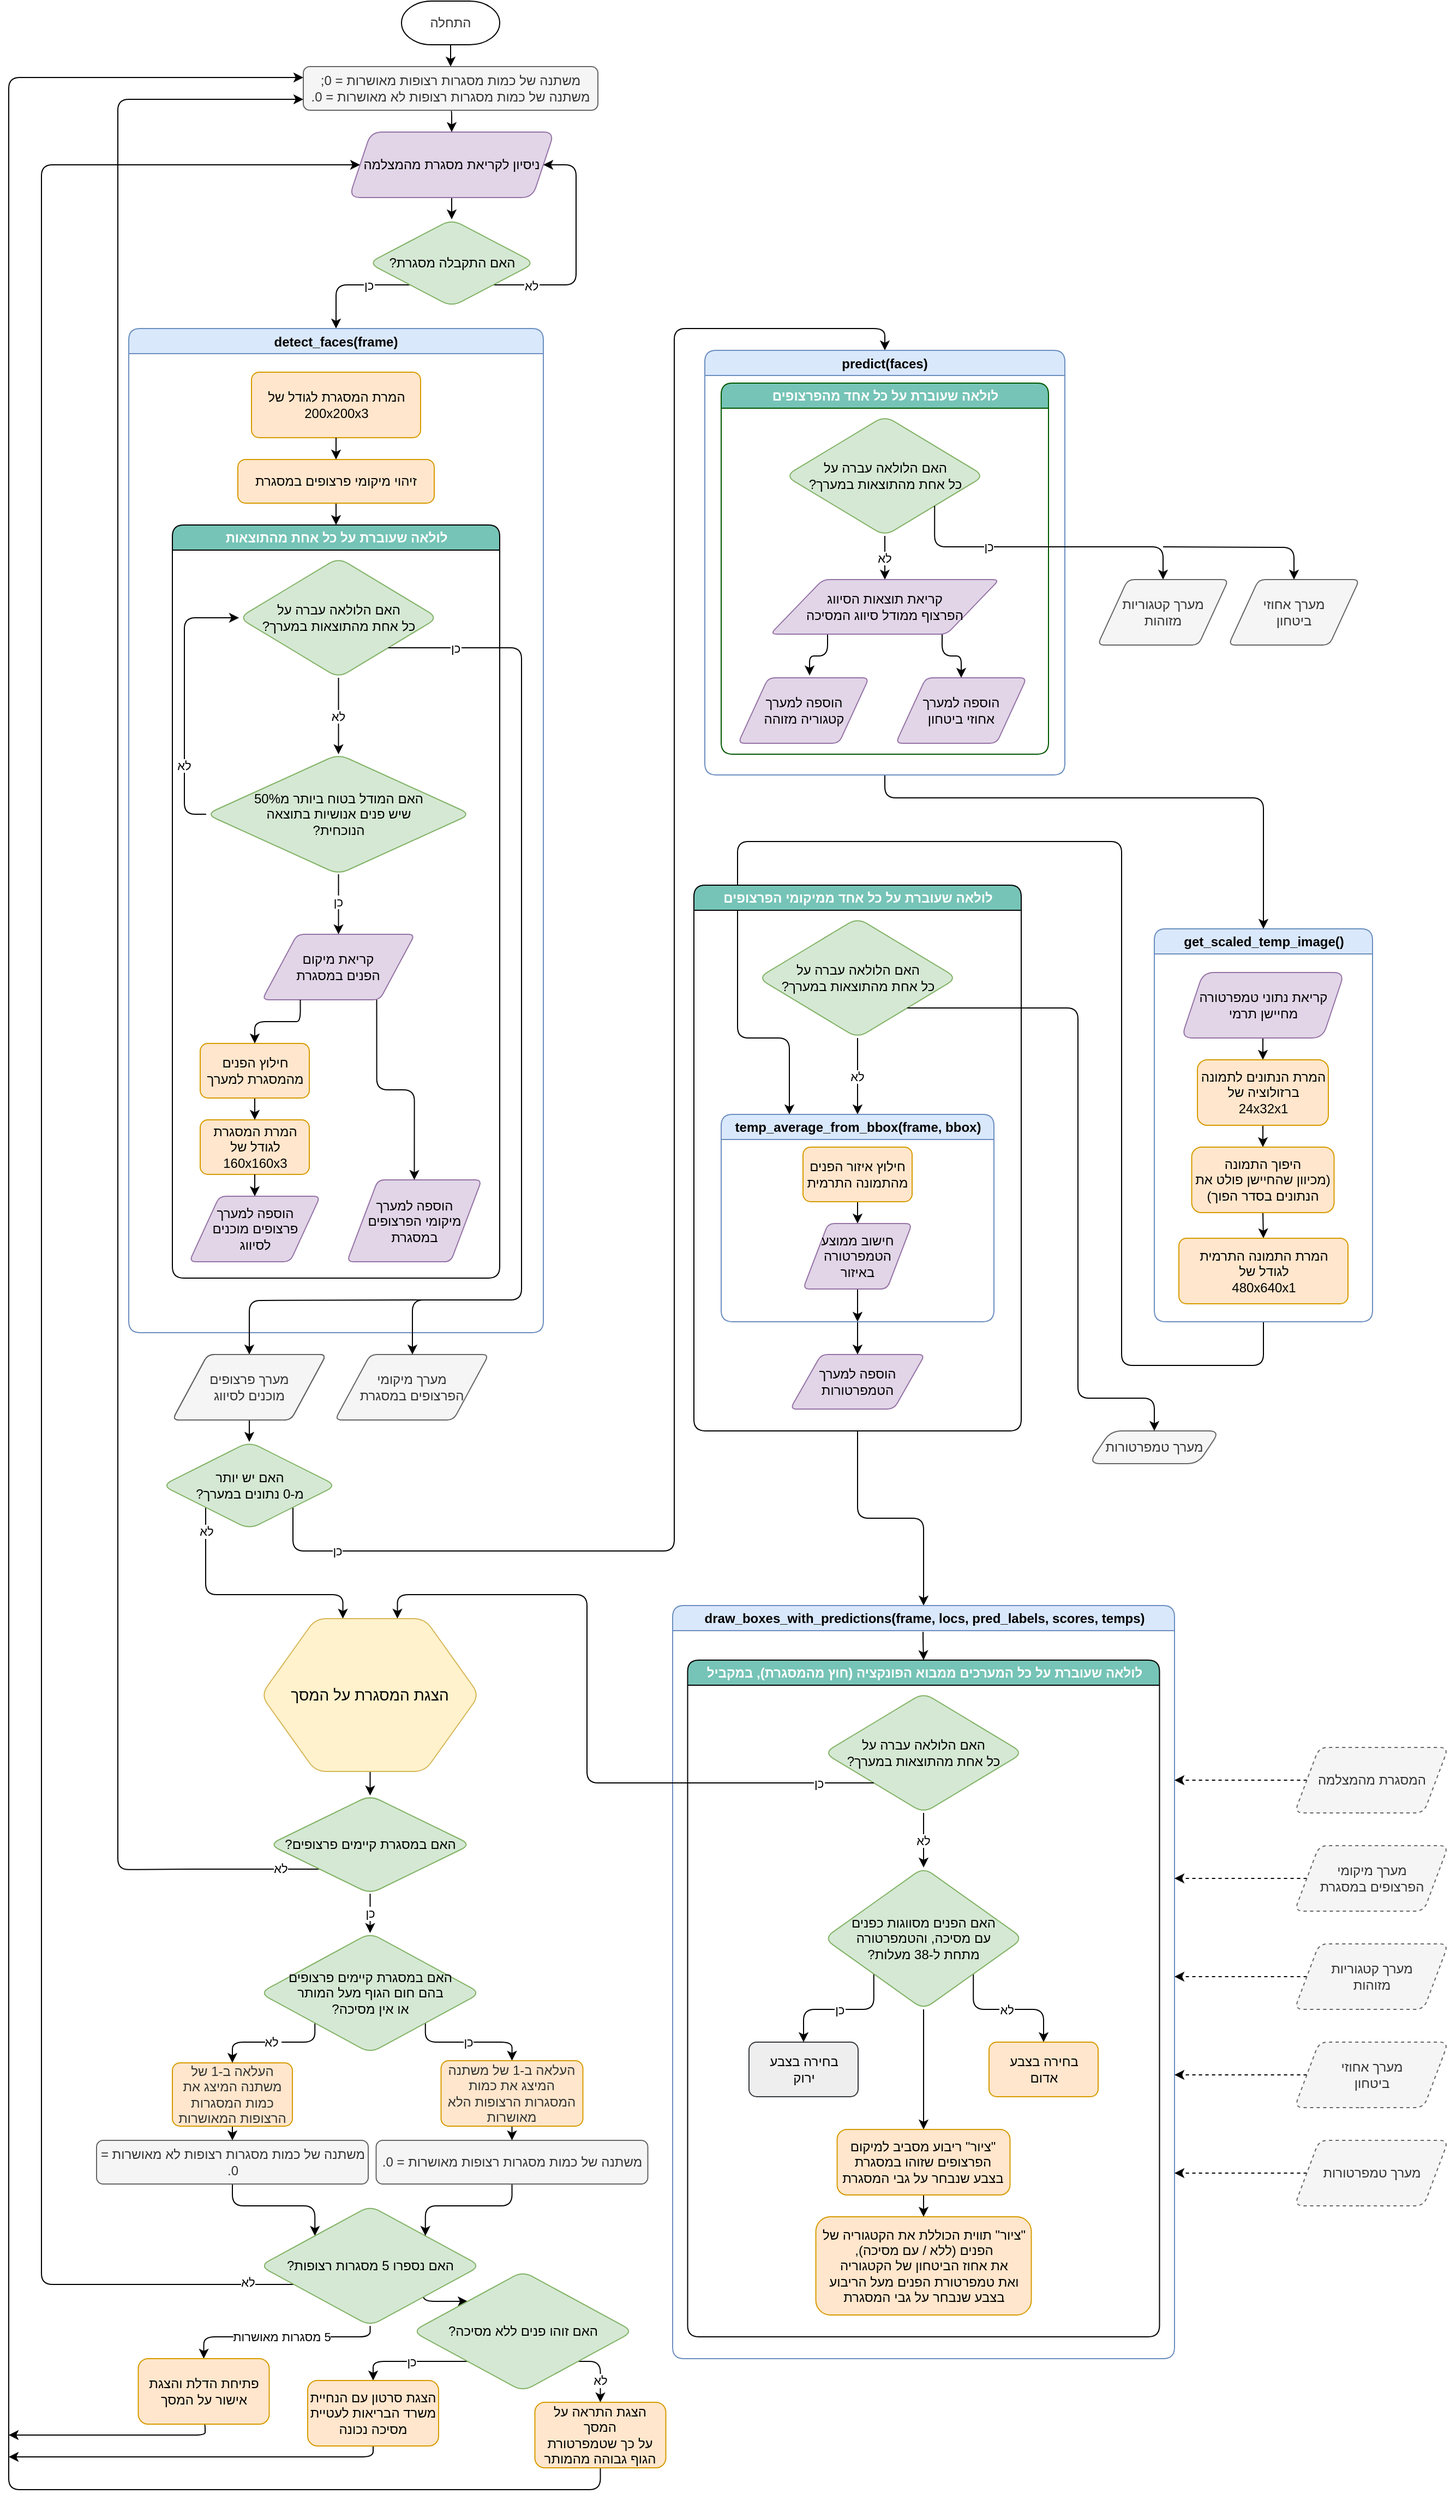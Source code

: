 <mxfile version="14.6.10" type="github">
  <diagram id="n-eHk8eXgxV1rp7qz2Ko" name="Page-1">
    <mxGraphModel dx="2370" dy="1153" grid="1" gridSize="10" guides="1" tooltips="1" connect="1" arrows="1" fold="1" page="1" pageScale="1" pageWidth="827" pageHeight="1169" math="0" shadow="0">
      <root>
        <mxCell id="0" />
        <mxCell id="1" parent="0" />
        <mxCell id="w878aR4_vY9HhiLX4Rp0-4" style="edgeStyle=orthogonalEdgeStyle;orthogonalLoop=1;jettySize=auto;html=1;entryX=0.5;entryY=0;entryDx=0;entryDy=0;exitX=0.5;exitY=1;exitDx=0;exitDy=0;exitPerimeter=0;" parent="1" source="w878aR4_vY9HhiLX4Rp0-28" target="w878aR4_vY9HhiLX4Rp0-10" edge="1">
          <mxGeometry relative="1" as="geometry">
            <mxPoint x="660" y="90" as="sourcePoint" />
          </mxGeometry>
        </mxCell>
        <mxCell id="w878aR4_vY9HhiLX4Rp0-7" style="edgeStyle=orthogonalEdgeStyle;orthogonalLoop=1;jettySize=auto;html=1;exitX=0.5;exitY=1;exitDx=0;exitDy=0;entryX=0.5;entryY=0;entryDx=0;entryDy=0;" parent="1" source="w878aR4_vY9HhiLX4Rp0-3" target="w878aR4_vY9HhiLX4Rp0-6" edge="1">
          <mxGeometry relative="1" as="geometry" />
        </mxCell>
        <mxCell id="w878aR4_vY9HhiLX4Rp0-3" value="ניסיון לקריאת מסגרת מהמצלמה" style="shape=parallelogram;perimeter=parallelogramPerimeter;whiteSpace=wrap;html=1;fixedSize=1;fillColor=#e1d5e7;strokeColor=#9673a6;rounded=1;" parent="1" vertex="1">
          <mxGeometry x="332" y="140" width="188" height="60" as="geometry" />
        </mxCell>
        <mxCell id="w878aR4_vY9HhiLX4Rp0-8" value="כן" style="edgeStyle=orthogonalEdgeStyle;orthogonalLoop=1;jettySize=auto;exitX=0;exitY=1;exitDx=0;exitDy=0;textDirection=rtl;labelBorderColor=none;entryX=0.5;entryY=0;entryDx=0;entryDy=0;" parent="1" source="w878aR4_vY9HhiLX4Rp0-6" target="w878aR4_vY9HhiLX4Rp0-23" edge="1">
          <mxGeometry x="-0.307" relative="1" as="geometry">
            <mxPoint x="300" y="340" as="targetPoint" />
            <Array as="points">
              <mxPoint x="320" y="280" />
            </Array>
            <mxPoint as="offset" />
          </mxGeometry>
        </mxCell>
        <mxCell id="w878aR4_vY9HhiLX4Rp0-19" style="edgeStyle=orthogonalEdgeStyle;orthogonalLoop=1;jettySize=auto;html=1;exitX=1;exitY=1;exitDx=0;exitDy=0;entryX=1;entryY=0.5;entryDx=0;entryDy=0;" parent="1" source="w878aR4_vY9HhiLX4Rp0-6" target="w878aR4_vY9HhiLX4Rp0-3" edge="1">
          <mxGeometry relative="1" as="geometry">
            <mxPoint x="600" y="260" as="targetPoint" />
            <Array as="points">
              <mxPoint x="540" y="280" />
              <mxPoint x="540" y="170" />
            </Array>
          </mxGeometry>
        </mxCell>
        <mxCell id="w878aR4_vY9HhiLX4Rp0-20" value="לא" style="edgeLabel;align=center;verticalAlign=middle;resizable=0;points=[];textDirection=rtl;spacing=8;labelBorderColor=none;spacingTop=8;spacingBottom=8;spacingRight=8;spacingLeft=8;labelBackgroundColor=#FFFFFF;rounded=1;" parent="w878aR4_vY9HhiLX4Rp0-19" vertex="1" connectable="0">
          <mxGeometry x="-0.322" y="-4" relative="1" as="geometry">
            <mxPoint x="-38" y="-4" as="offset" />
          </mxGeometry>
        </mxCell>
        <mxCell id="w878aR4_vY9HhiLX4Rp0-6" value="האם התקבלה מסגרת?" style="rhombus;whiteSpace=wrap;html=1;textDirection=rtl;rounded=1;fillColor=#d5e8d4;strokeColor=#82b366;" parent="1" vertex="1">
          <mxGeometry x="349.75" y="220" width="152.5" height="80" as="geometry" />
        </mxCell>
        <mxCell id="w878aR4_vY9HhiLX4Rp0-11" style="edgeStyle=orthogonalEdgeStyle;orthogonalLoop=1;jettySize=auto;html=1;exitX=0.5;exitY=1;exitDx=0;exitDy=0;entryX=0.5;entryY=0;entryDx=0;entryDy=0;" parent="1" source="w878aR4_vY9HhiLX4Rp0-10" target="w878aR4_vY9HhiLX4Rp0-3" edge="1">
          <mxGeometry relative="1" as="geometry" />
        </mxCell>
        <mxCell id="w878aR4_vY9HhiLX4Rp0-10" value="משתנה של כמות מסגרות רצופות מאושרות = 0;&lt;br&gt;משתנה של כמות מסגרות רצופות לא מאושרות = 0." style="whiteSpace=wrap;html=1;fillColor=#f5f5f5;strokeColor=#666666;fontColor=#333333;textDirection=rtl;rounded=1;" parent="1" vertex="1">
          <mxGeometry x="290" y="80" width="270" height="40" as="geometry" />
        </mxCell>
        <mxCell id="w878aR4_vY9HhiLX4Rp0-23" value="detect_faces(frame)" style="swimlane;labelBackgroundColor=none;html=0;rounded=1;fillColor=#dae8fc;strokeColor=#6c8ebf;" parent="1" vertex="1">
          <mxGeometry x="130" y="320" width="380" height="920" as="geometry">
            <mxRectangle x="230" y="360" width="150" height="23" as="alternateBounds" />
          </mxGeometry>
        </mxCell>
        <mxCell id="w878aR4_vY9HhiLX4Rp0-32" value="&lt;span&gt;המרת המסגרת לגודל של 200x200x3&lt;/span&gt;" style="whiteSpace=wrap;html=1;absoluteArcSize=1;arcSize=14;strokeWidth=1;labelBackgroundColor=none;fillColor=#ffe6cc;rounded=1;strokeColor=#d79b00;" parent="w878aR4_vY9HhiLX4Rp0-23" vertex="1">
          <mxGeometry x="112.5" y="40" width="155" height="60" as="geometry" />
        </mxCell>
        <mxCell id="w878aR4_vY9HhiLX4Rp0-92" style="edgeStyle=orthogonalEdgeStyle;orthogonalLoop=1;jettySize=auto;html=0;exitX=0.5;exitY=1;exitDx=0;exitDy=0;entryX=0.5;entryY=0;entryDx=0;entryDy=0;labelBackgroundColor=#ffffff;fontColor=#000000;" parent="w878aR4_vY9HhiLX4Rp0-23" source="w878aR4_vY9HhiLX4Rp0-36" target="w878aR4_vY9HhiLX4Rp0-65" edge="1">
          <mxGeometry relative="1" as="geometry" />
        </mxCell>
        <mxCell id="w878aR4_vY9HhiLX4Rp0-36" value="זיהוי מיקומי פרצופים במסגרת" style="whiteSpace=wrap;html=1;absoluteArcSize=1;arcSize=14;strokeWidth=1;labelBackgroundColor=none;fillColor=#ffe6cc;rounded=1;strokeColor=#d79b00;" parent="w878aR4_vY9HhiLX4Rp0-23" vertex="1">
          <mxGeometry x="100" y="120" width="180" height="40" as="geometry" />
        </mxCell>
        <mxCell id="w878aR4_vY9HhiLX4Rp0-65" value="לולאה שעוברת על כל אחת מהתוצאות" style="swimlane;labelBackgroundColor=none;strokeWidth=1;html=1;rounded=1;fillColor=#76C4B7;fontColor=#FFFFFF;" parent="w878aR4_vY9HhiLX4Rp0-23" vertex="1">
          <mxGeometry x="40" y="180" width="300" height="690" as="geometry" />
        </mxCell>
        <mxCell id="w878aR4_vY9HhiLX4Rp0-139" value="לא" style="edgeStyle=orthogonalEdgeStyle;orthogonalLoop=1;jettySize=auto;html=0;exitX=0;exitY=0.5;exitDx=0;exitDy=0;entryX=0;entryY=0.5;entryDx=0;entryDy=0;labelBackgroundColor=#ffffff;fontColor=#000000;" parent="w878aR4_vY9HhiLX4Rp0-65" source="w878aR4_vY9HhiLX4Rp0-41" target="w878aR4_vY9HhiLX4Rp0-67" edge="1">
          <mxGeometry x="-0.48" relative="1" as="geometry">
            <mxPoint as="offset" />
          </mxGeometry>
        </mxCell>
        <mxCell id="w878aR4_vY9HhiLX4Rp0-41" value="האם המודל בטוח ביותר מ50%&lt;br&gt;שיש פנים אנושיות בתוצאה&lt;br&gt;הנוכחית?" style="rhombus;whiteSpace=wrap;html=1;labelBackgroundColor=none;strokeWidth=1;textDirection=rtl;rounded=1;fillColor=#d5e8d4;strokeColor=#82b366;" parent="w878aR4_vY9HhiLX4Rp0-65" vertex="1">
          <mxGeometry x="31" y="210" width="242.5" height="110" as="geometry" />
        </mxCell>
        <mxCell id="w878aR4_vY9HhiLX4Rp0-49" value="קריאת מיקום&lt;br&gt;הפנים במסגרת" style="shape=parallelogram;html=1;strokeWidth=1;perimeter=parallelogramPerimeter;whiteSpace=wrap;arcSize=12;size=0.23;labelBackgroundColor=none;rounded=1;fillColor=#e1d5e7;strokeColor=#9673a6;" parent="w878aR4_vY9HhiLX4Rp0-65" vertex="1">
          <mxGeometry x="82.25" y="375" width="140" height="60" as="geometry" />
        </mxCell>
        <mxCell id="w878aR4_vY9HhiLX4Rp0-53" value="כן" style="edgeStyle=orthogonalEdgeStyle;orthogonalLoop=1;jettySize=auto;html=0;entryX=0.5;entryY=0;entryDx=0;entryDy=0;labelBackgroundColor=#ffffff;fontColor=#000000;textDirection=rtl;labelBorderColor=none;spacing=8;spacingTop=8;spacingBottom=8;spacingLeft=8;spacingRight=8;exitX=0.5;exitY=1;exitDx=0;exitDy=0;" parent="w878aR4_vY9HhiLX4Rp0-65" source="w878aR4_vY9HhiLX4Rp0-41" target="w878aR4_vY9HhiLX4Rp0-49" edge="1">
          <mxGeometry x="-0.091" relative="1" as="geometry">
            <mxPoint x="145.5" y="320" as="sourcePoint" />
            <Array as="points" />
            <mxPoint as="offset" />
          </mxGeometry>
        </mxCell>
        <mxCell id="w878aR4_vY9HhiLX4Rp0-57" value="המרת המסגרת לגודל של 160x160x3&lt;div style=&quot;direction: rtl&quot;&gt;&lt;/div&gt;" style="whiteSpace=wrap;html=1;absoluteArcSize=1;arcSize=14;strokeWidth=1;labelBackgroundColor=none;spacing=2;rounded=1;fillColor=#ffe6cc;strokeColor=#d79b00;" parent="w878aR4_vY9HhiLX4Rp0-65" vertex="1">
          <mxGeometry x="25.5" y="545" width="100" height="50" as="geometry" />
        </mxCell>
        <mxCell id="w878aR4_vY9HhiLX4Rp0-60" style="edgeStyle=orthogonalEdgeStyle;orthogonalLoop=1;jettySize=auto;html=0;exitX=0.5;exitY=1;exitDx=0;exitDy=0;entryX=0.5;entryY=0;entryDx=0;entryDy=0;labelBackgroundColor=#ffffff;fontColor=#000000;" parent="w878aR4_vY9HhiLX4Rp0-65" source="w878aR4_vY9HhiLX4Rp0-58" target="w878aR4_vY9HhiLX4Rp0-57" edge="1">
          <mxGeometry relative="1" as="geometry" />
        </mxCell>
        <mxCell id="w878aR4_vY9HhiLX4Rp0-58" value="חילוץ הפנים מהמסגרת למערך&lt;div style=&quot;direction: rtl&quot;&gt;&lt;/div&gt;" style="whiteSpace=wrap;html=1;absoluteArcSize=1;arcSize=14;strokeWidth=1;labelBackgroundColor=none;spacing=2;rounded=1;fillColor=#ffe6cc;strokeColor=#d79b00;" parent="w878aR4_vY9HhiLX4Rp0-65" vertex="1">
          <mxGeometry x="25.5" y="475" width="100" height="50" as="geometry" />
        </mxCell>
        <mxCell id="w878aR4_vY9HhiLX4Rp0-59" style="edgeStyle=orthogonalEdgeStyle;orthogonalLoop=1;jettySize=auto;html=0;exitX=0.25;exitY=1;exitDx=0;exitDy=0;entryX=0.5;entryY=0;entryDx=0;entryDy=0;labelBackgroundColor=#ffffff;fontColor=#000000;" parent="w878aR4_vY9HhiLX4Rp0-65" source="w878aR4_vY9HhiLX4Rp0-49" target="w878aR4_vY9HhiLX4Rp0-58" edge="1">
          <mxGeometry relative="1" as="geometry">
            <Array as="points">
              <mxPoint x="110.5" y="455" />
              <mxPoint x="65.5" y="455" />
            </Array>
          </mxGeometry>
        </mxCell>
        <mxCell id="w878aR4_vY9HhiLX4Rp0-61" value="הוספה למערך&lt;br&gt;מיקומי הפרצופים&lt;br&gt;במסגרת" style="shape=parallelogram;html=1;strokeWidth=1;perimeter=parallelogramPerimeter;whiteSpace=wrap;arcSize=12;size=0.23;labelBackgroundColor=none;rounded=1;fillColor=#e1d5e7;strokeColor=#9673a6;" parent="w878aR4_vY9HhiLX4Rp0-65" vertex="1">
          <mxGeometry x="160" y="600" width="123.5" height="75" as="geometry" />
        </mxCell>
        <mxCell id="w878aR4_vY9HhiLX4Rp0-62" value="הוספה למערך&lt;br&gt;פרצופים מוכנים&lt;br&gt;לסיווג" style="shape=parallelogram;html=1;strokeWidth=1;perimeter=parallelogramPerimeter;whiteSpace=wrap;arcSize=12;size=0.23;labelBackgroundColor=none;rounded=1;fillColor=#e1d5e7;strokeColor=#9673a6;" parent="w878aR4_vY9HhiLX4Rp0-65" vertex="1">
          <mxGeometry x="15.5" y="615" width="120" height="60" as="geometry" />
        </mxCell>
        <mxCell id="w878aR4_vY9HhiLX4Rp0-64" style="edgeStyle=orthogonalEdgeStyle;orthogonalLoop=1;jettySize=auto;html=0;exitX=0.5;exitY=1;exitDx=0;exitDy=0;entryX=0.5;entryY=0;entryDx=0;entryDy=0;labelBackgroundColor=#ffffff;fontColor=#000000;" parent="w878aR4_vY9HhiLX4Rp0-65" source="w878aR4_vY9HhiLX4Rp0-57" target="w878aR4_vY9HhiLX4Rp0-62" edge="1">
          <mxGeometry relative="1" as="geometry" />
        </mxCell>
        <mxCell id="w878aR4_vY9HhiLX4Rp0-63" style="edgeStyle=orthogonalEdgeStyle;orthogonalLoop=1;jettySize=auto;html=0;exitX=0.75;exitY=1;exitDx=0;exitDy=0;labelBackgroundColor=#ffffff;fontColor=#000000;entryX=0.5;entryY=0;entryDx=0;entryDy=0;" parent="w878aR4_vY9HhiLX4Rp0-65" source="w878aR4_vY9HhiLX4Rp0-49" target="w878aR4_vY9HhiLX4Rp0-61" edge="1">
          <mxGeometry relative="1" as="geometry">
            <mxPoint x="221" y="615" as="targetPoint" />
          </mxGeometry>
        </mxCell>
        <mxCell id="w878aR4_vY9HhiLX4Rp0-68" value="לא" style="edgeStyle=orthogonalEdgeStyle;orthogonalLoop=1;jettySize=auto;html=0;exitX=0.5;exitY=1;exitDx=0;exitDy=0;entryX=0.5;entryY=0;entryDx=0;entryDy=0;labelBackgroundColor=#ffffff;fontColor=#000000;labelBorderColor=none;" parent="w878aR4_vY9HhiLX4Rp0-65" source="w878aR4_vY9HhiLX4Rp0-67" target="w878aR4_vY9HhiLX4Rp0-41" edge="1">
          <mxGeometry relative="1" as="geometry" />
        </mxCell>
        <mxCell id="w878aR4_vY9HhiLX4Rp0-67" value="האם הלולאה עברה על&lt;br&gt;כל אחת מהתוצאות במערך?" style="rhombus;whiteSpace=wrap;html=1;labelBackgroundColor=none;strokeWidth=1;textDirection=rtl;rounded=1;fillColor=#d5e8d4;strokeColor=#82b366;" parent="w878aR4_vY9HhiLX4Rp0-65" vertex="1">
          <mxGeometry x="61" y="30" width="182.5" height="110" as="geometry" />
        </mxCell>
        <mxCell id="w878aR4_vY9HhiLX4Rp0-72" value="מערך מיקומי&lt;br&gt;הפרצופים במסגרת" style="shape=parallelogram;html=1;strokeWidth=1;perimeter=parallelogramPerimeter;whiteSpace=wrap;arcSize=12;size=0.23;labelBackgroundColor=none;rounded=1;fillColor=#f5f5f5;strokeColor=#666666;fontColor=#333333;" parent="w878aR4_vY9HhiLX4Rp0-23" vertex="1">
          <mxGeometry x="189" y="940" width="141" height="60" as="geometry" />
        </mxCell>
        <mxCell id="w878aR4_vY9HhiLX4Rp0-70" value="כן" style="edgeStyle=orthogonalEdgeStyle;orthogonalLoop=1;jettySize=auto;html=0;exitX=1;exitY=1;exitDx=0;exitDy=0;labelBackgroundColor=#ffffff;fontColor=#000000;entryX=0.5;entryY=0;entryDx=0;entryDy=0;" parent="w878aR4_vY9HhiLX4Rp0-23" source="w878aR4_vY9HhiLX4Rp0-67" target="w878aR4_vY9HhiLX4Rp0-72" edge="1">
          <mxGeometry x="-0.857" relative="1" as="geometry">
            <mxPoint x="190" y="920" as="targetPoint" />
            <Array as="points">
              <mxPoint x="360" y="293" />
              <mxPoint x="360" y="890" />
              <mxPoint x="260" y="890" />
              <mxPoint x="260" y="940" />
            </Array>
            <mxPoint as="offset" />
          </mxGeometry>
        </mxCell>
        <mxCell id="w878aR4_vY9HhiLX4Rp0-73" value="" style="endArrow=classic;html=1;edgeStyle=orthogonalEdgeStyle;labelBackgroundColor=#ffffff;fontColor=#000000;entryX=0.5;entryY=0;entryDx=0;entryDy=0;" parent="w878aR4_vY9HhiLX4Rp0-23" target="w878aR4_vY9HhiLX4Rp0-74" edge="1">
          <mxGeometry width="50" height="50" relative="1" as="geometry">
            <mxPoint x="270" y="890" as="sourcePoint" />
            <mxPoint x="120" y="930" as="targetPoint" />
          </mxGeometry>
        </mxCell>
        <mxCell id="w878aR4_vY9HhiLX4Rp0-74" value="מערך פרצופים&lt;br&gt;מוכנים לסיווג" style="shape=parallelogram;html=1;strokeWidth=1;perimeter=parallelogramPerimeter;whiteSpace=wrap;arcSize=12;size=0.23;labelBackgroundColor=#FFFFFF;rounded=1;" parent="w878aR4_vY9HhiLX4Rp0-23" vertex="1">
          <mxGeometry x="40" y="940" width="141" height="60" as="geometry" />
        </mxCell>
        <mxCell id="w878aR4_vY9HhiLX4Rp0-28" value="התחלה" style="strokeWidth=1;shape=mxgraph.flowchart.terminator;labelBackgroundColor=#FFFFFF;fontColor=#333333;labelBorderColor=none;textDirection=rtl;html=1;whiteSpace=wrap;rounded=1;" parent="1" vertex="1">
          <mxGeometry x="380" y="20" width="90" height="40" as="geometry" />
        </mxCell>
        <mxCell id="w878aR4_vY9HhiLX4Rp0-34" style="edgeStyle=orthogonalEdgeStyle;orthogonalLoop=1;jettySize=auto;html=0;exitX=0.5;exitY=1;exitDx=0;exitDy=0;labelBackgroundColor=none;fontColor=#000000;" parent="1" source="w878aR4_vY9HhiLX4Rp0-32" edge="1">
          <mxGeometry relative="1" as="geometry">
            <mxPoint x="320" y="440" as="targetPoint" />
          </mxGeometry>
        </mxCell>
        <mxCell id="w878aR4_vY9HhiLX4Rp0-78" style="edgeStyle=orthogonalEdgeStyle;orthogonalLoop=1;jettySize=auto;html=0;exitX=0.5;exitY=1;exitDx=0;exitDy=0;entryX=0.5;entryY=0;entryDx=0;entryDy=0;labelBackgroundColor=#ffffff;fontColor=#000000;" parent="1" source="w878aR4_vY9HhiLX4Rp0-74" target="w878aR4_vY9HhiLX4Rp0-79" edge="1">
          <mxGeometry relative="1" as="geometry">
            <mxPoint x="240" y="1340" as="targetPoint" />
          </mxGeometry>
        </mxCell>
        <mxCell id="w878aR4_vY9HhiLX4Rp0-162" value="כן" style="edgeStyle=orthogonalEdgeStyle;orthogonalLoop=1;jettySize=auto;html=1;exitX=1;exitY=1;exitDx=0;exitDy=0;entryX=0.5;entryY=0;entryDx=0;entryDy=0;" parent="1" source="w878aR4_vY9HhiLX4Rp0-79" target="w878aR4_vY9HhiLX4Rp0-161" edge="1">
          <mxGeometry x="-0.908" relative="1" as="geometry">
            <mxPoint x="560" y="380" as="targetPoint" />
            <Array as="points">
              <mxPoint x="281" y="1440" />
              <mxPoint x="630" y="1440" />
              <mxPoint x="630" y="320" />
              <mxPoint x="823" y="320" />
            </Array>
            <mxPoint x="1" as="offset" />
          </mxGeometry>
        </mxCell>
        <mxCell id="w878aR4_vY9HhiLX4Rp0-226" value="לא" style="edgeStyle=orthogonalEdgeStyle;orthogonalLoop=1;jettySize=auto;html=1;exitX=0;exitY=1;exitDx=0;exitDy=0;entryX=0.375;entryY=0;entryDx=0;entryDy=0;" parent="1" source="w878aR4_vY9HhiLX4Rp0-79" target="w878aR4_vY9HhiLX4Rp0-224" edge="1">
          <mxGeometry x="-0.811" relative="1" as="geometry">
            <Array as="points">
              <mxPoint x="201" y="1480" />
              <mxPoint x="326" y="1480" />
            </Array>
            <mxPoint as="offset" />
          </mxGeometry>
        </mxCell>
        <mxCell id="w878aR4_vY9HhiLX4Rp0-79" value="&lt;span&gt;האם יש יותר&lt;/span&gt;&lt;br&gt;&lt;span&gt;מ-0 נתונים במערך?&lt;/span&gt;" style="rhombus;whiteSpace=wrap;html=1;labelBackgroundColor=none;strokeWidth=1;textDirection=rtl;rounded=1;fillColor=#d5e8d4;strokeColor=#82b366;" parent="1" vertex="1">
          <mxGeometry x="160.5" y="1340" width="160" height="80" as="geometry" />
        </mxCell>
        <mxCell id="w878aR4_vY9HhiLX4Rp0-123" style="edgeStyle=orthogonalEdgeStyle;orthogonalLoop=1;jettySize=auto;html=0;exitX=0.5;exitY=1;exitDx=0;exitDy=0;entryX=0.25;entryY=0;entryDx=0;entryDy=0;labelBackgroundColor=#ffffff;fontColor=#000000;" parent="1" source="w878aR4_vY9HhiLX4Rp0-82" target="w878aR4_vY9HhiLX4Rp0-112" edge="1">
          <mxGeometry relative="1" as="geometry">
            <Array as="points">
              <mxPoint x="1170" y="1270" />
              <mxPoint x="1040" y="1270" />
              <mxPoint x="1040" y="790" />
              <mxPoint x="688" y="790" />
              <mxPoint x="688" y="970" />
              <mxPoint x="735" y="970" />
            </Array>
          </mxGeometry>
        </mxCell>
        <mxCell id="w878aR4_vY9HhiLX4Rp0-82" value="get_scaled_temp_image()" style="swimlane;labelBackgroundColor=none;strokeWidth=1;html=1;rounded=1;fillColor=#dae8fc;strokeColor=#6c8ebf;" parent="1" vertex="1">
          <mxGeometry x="1070" y="870" width="200" height="360" as="geometry" />
        </mxCell>
        <mxCell id="w878aR4_vY9HhiLX4Rp0-87" style="edgeStyle=orthogonalEdgeStyle;orthogonalLoop=1;jettySize=auto;html=0;exitX=0.5;exitY=1;exitDx=0;exitDy=0;entryX=0.5;entryY=0;entryDx=0;entryDy=0;labelBackgroundColor=#ffffff;fontColor=#000000;" parent="w878aR4_vY9HhiLX4Rp0-82" source="w878aR4_vY9HhiLX4Rp0-84" target="w878aR4_vY9HhiLX4Rp0-85" edge="1">
          <mxGeometry relative="1" as="geometry" />
        </mxCell>
        <mxCell id="w878aR4_vY9HhiLX4Rp0-84" value="קריאת נתוני טמפרטורה&lt;br&gt;מחיישן תרמי" style="shape=parallelogram;perimeter=parallelogramPerimeter;whiteSpace=wrap;html=1;fixedSize=1;labelBackgroundColor=none;strokeWidth=1;rounded=1;fillColor=#e1d5e7;strokeColor=#9673a6;" parent="w878aR4_vY9HhiLX4Rp0-82" vertex="1">
          <mxGeometry x="24.75" y="40" width="149.5" height="60" as="geometry" />
        </mxCell>
        <mxCell id="w878aR4_vY9HhiLX4Rp0-88" style="edgeStyle=orthogonalEdgeStyle;orthogonalLoop=1;jettySize=auto;html=0;exitX=0.5;exitY=1;exitDx=0;exitDy=0;entryX=0.5;entryY=0;entryDx=0;entryDy=0;labelBackgroundColor=#ffffff;fontColor=#000000;" parent="w878aR4_vY9HhiLX4Rp0-82" source="w878aR4_vY9HhiLX4Rp0-85" target="w878aR4_vY9HhiLX4Rp0-86" edge="1">
          <mxGeometry relative="1" as="geometry" />
        </mxCell>
        <mxCell id="w878aR4_vY9HhiLX4Rp0-85" value="המרת הנתונים לתמונה&lt;br&gt;ברזולוציה של&lt;br&gt;24x32x1" style="whiteSpace=wrap;html=1;labelBackgroundColor=none;strokeWidth=1;rounded=1;fillColor=#ffe6cc;strokeColor=#d79b00;" parent="w878aR4_vY9HhiLX4Rp0-82" vertex="1">
          <mxGeometry x="39.5" y="120" width="120" height="60" as="geometry" />
        </mxCell>
        <mxCell id="w878aR4_vY9HhiLX4Rp0-90" style="edgeStyle=orthogonalEdgeStyle;orthogonalLoop=1;jettySize=auto;html=0;exitX=0.5;exitY=1;exitDx=0;exitDy=0;entryX=0.5;entryY=0;entryDx=0;entryDy=0;labelBackgroundColor=#ffffff;fontColor=#000000;" parent="w878aR4_vY9HhiLX4Rp0-82" source="w878aR4_vY9HhiLX4Rp0-86" target="w878aR4_vY9HhiLX4Rp0-89" edge="1">
          <mxGeometry relative="1" as="geometry" />
        </mxCell>
        <mxCell id="w878aR4_vY9HhiLX4Rp0-86" value="היפוך התמונה&lt;br&gt;(מכיוון שהחיישן פולט את הנתונים בסדר הפוך)" style="whiteSpace=wrap;html=1;labelBackgroundColor=none;strokeWidth=1;textDirection=rtl;rounded=1;fillColor=#ffe6cc;strokeColor=#d79b00;" parent="w878aR4_vY9HhiLX4Rp0-82" vertex="1">
          <mxGeometry x="34.25" y="200" width="130.5" height="60" as="geometry" />
        </mxCell>
        <mxCell id="w878aR4_vY9HhiLX4Rp0-89" value="&lt;span&gt;המרת התמונה התרמית&lt;br&gt;לגודל של&lt;br&gt;480x640x1&lt;br&gt;&lt;/span&gt;" style="whiteSpace=wrap;html=1;absoluteArcSize=1;arcSize=14;strokeWidth=1;labelBackgroundColor=none;fillColor=#ffe6cc;textDirection=rtl;rounded=1;strokeColor=#d79b00;" parent="w878aR4_vY9HhiLX4Rp0-82" vertex="1">
          <mxGeometry x="22.5" y="283.5" width="155" height="60" as="geometry" />
        </mxCell>
        <mxCell id="w878aR4_vY9HhiLX4Rp0-203" style="edgeStyle=orthogonalEdgeStyle;orthogonalLoop=1;jettySize=auto;html=1;exitX=0.5;exitY=1;exitDx=0;exitDy=0;entryX=0.5;entryY=0;entryDx=0;entryDy=0;" parent="1" source="w878aR4_vY9HhiLX4Rp0-95" target="w878aR4_vY9HhiLX4Rp0-124" edge="1">
          <mxGeometry relative="1" as="geometry" />
        </mxCell>
        <mxCell id="w878aR4_vY9HhiLX4Rp0-95" value="לולאה שעוברת על כל אחד ממיקומי הפרצופים" style="swimlane;labelBackgroundColor=none;strokeWidth=1;html=1;rounded=1;fillColor=#76C4B7;fontColor=#FFFFFF;" parent="1" vertex="1">
          <mxGeometry x="648" y="830" width="300" height="500" as="geometry" />
        </mxCell>
        <mxCell id="w878aR4_vY9HhiLX4Rp0-103" value="הוספה למערך&lt;br&gt;הטמפרטורות" style="shape=parallelogram;html=1;strokeWidth=1;perimeter=parallelogramPerimeter;whiteSpace=wrap;arcSize=12;size=0.23;labelBackgroundColor=none;rounded=1;fillColor=#e1d5e7;strokeColor=#9673a6;" parent="w878aR4_vY9HhiLX4Rp0-95" vertex="1">
          <mxGeometry x="88.25" y="430" width="123.5" height="50" as="geometry" />
        </mxCell>
        <mxCell id="w878aR4_vY9HhiLX4Rp0-107" value="לא" style="edgeStyle=orthogonalEdgeStyle;orthogonalLoop=1;jettySize=auto;html=0;exitX=0.5;exitY=1;exitDx=0;exitDy=0;entryX=0.5;entryY=0;entryDx=0;entryDy=0;labelBackgroundColor=#ffffff;fontColor=#000000;labelBorderColor=none;" parent="w878aR4_vY9HhiLX4Rp0-95" source="w878aR4_vY9HhiLX4Rp0-108" target="w878aR4_vY9HhiLX4Rp0-112" edge="1">
          <mxGeometry relative="1" as="geometry">
            <mxPoint x="152.25" y="210" as="targetPoint" />
          </mxGeometry>
        </mxCell>
        <mxCell id="w878aR4_vY9HhiLX4Rp0-108" value="האם הלולאה עברה על&lt;br&gt;כל אחת מהתוצאות במערך?" style="rhombus;whiteSpace=wrap;html=1;labelBackgroundColor=none;strokeWidth=1;textDirection=rtl;rounded=1;fillColor=#d5e8d4;strokeColor=#82b366;" parent="w878aR4_vY9HhiLX4Rp0-95" vertex="1">
          <mxGeometry x="58.75" y="30" width="182.5" height="110" as="geometry" />
        </mxCell>
        <mxCell id="w878aR4_vY9HhiLX4Rp0-118" style="edgeStyle=orthogonalEdgeStyle;orthogonalLoop=1;jettySize=auto;html=0;exitX=0.5;exitY=1;exitDx=0;exitDy=0;entryX=0.5;entryY=0;entryDx=0;entryDy=0;labelBackgroundColor=#ffffff;fontColor=#000000;" parent="w878aR4_vY9HhiLX4Rp0-95" source="w878aR4_vY9HhiLX4Rp0-112" target="w878aR4_vY9HhiLX4Rp0-103" edge="1">
          <mxGeometry relative="1" as="geometry" />
        </mxCell>
        <mxCell id="w878aR4_vY9HhiLX4Rp0-112" value="temp_average_from_bbox(frame, bbox)" style="swimlane;labelBackgroundColor=none;strokeWidth=1;html=1;rounded=1;fillColor=#dae8fc;strokeColor=#6c8ebf;" parent="w878aR4_vY9HhiLX4Rp0-95" vertex="1">
          <mxGeometry x="25" y="210" width="250" height="190" as="geometry" />
        </mxCell>
        <mxCell id="w878aR4_vY9HhiLX4Rp0-116" style="edgeStyle=orthogonalEdgeStyle;orthogonalLoop=1;jettySize=auto;html=0;exitX=0.5;exitY=1;exitDx=0;exitDy=0;entryX=0.5;entryY=0;entryDx=0;entryDy=0;labelBackgroundColor=#ffffff;fontColor=#000000;" parent="w878aR4_vY9HhiLX4Rp0-112" source="w878aR4_vY9HhiLX4Rp0-114" target="w878aR4_vY9HhiLX4Rp0-115" edge="1">
          <mxGeometry relative="1" as="geometry" />
        </mxCell>
        <mxCell id="w878aR4_vY9HhiLX4Rp0-114" value="חילוץ איזור הפנים מהתמונה התרמית&lt;div style=&quot;direction: rtl&quot;&gt;&lt;/div&gt;" style="whiteSpace=wrap;html=1;absoluteArcSize=1;arcSize=14;strokeWidth=1;labelBackgroundColor=none;spacing=2;rounded=1;fillColor=#ffe6cc;strokeColor=#d79b00;" parent="w878aR4_vY9HhiLX4Rp0-112" vertex="1">
          <mxGeometry x="75" y="30" width="100" height="50" as="geometry" />
        </mxCell>
        <mxCell id="w878aR4_vY9HhiLX4Rp0-120" style="edgeStyle=orthogonalEdgeStyle;orthogonalLoop=1;jettySize=auto;html=0;exitX=0.5;exitY=1;exitDx=0;exitDy=0;entryX=0.5;entryY=1;entryDx=0;entryDy=0;labelBackgroundColor=#ffffff;fontColor=#000000;" parent="w878aR4_vY9HhiLX4Rp0-112" source="w878aR4_vY9HhiLX4Rp0-115" target="w878aR4_vY9HhiLX4Rp0-112" edge="1">
          <mxGeometry relative="1" as="geometry" />
        </mxCell>
        <mxCell id="w878aR4_vY9HhiLX4Rp0-115" value="חישוב ממוצע&lt;br&gt;הטמפרטורה&lt;br&gt;באיזור" style="shape=parallelogram;html=1;strokeWidth=1;perimeter=parallelogramPerimeter;whiteSpace=wrap;arcSize=12;size=0.23;labelBackgroundColor=none;textDirection=rtl;rounded=1;fillColor=#e1d5e7;strokeColor=#9673a6;" parent="w878aR4_vY9HhiLX4Rp0-112" vertex="1">
          <mxGeometry x="75" y="100" width="100" height="60" as="geometry" />
        </mxCell>
        <mxCell id="w878aR4_vY9HhiLX4Rp0-124" value="draw_boxes_with_predictions(frame, locs, pred_labels, scores, temps)" style="swimlane;labelBackgroundColor=none;strokeWidth=1;html=1;rounded=1;fillColor=#dae8fc;strokeColor=#6c8ebf;" parent="1" vertex="1">
          <mxGeometry x="628.5" y="1490" width="460" height="690" as="geometry" />
        </mxCell>
        <mxCell id="w878aR4_vY9HhiLX4Rp0-125" value="לולאה שעוברת על כל המערכים ממבוא הפונקציה (חוץ מהמסגרת), במקביל" style="swimlane;labelBackgroundColor=none;strokeWidth=1;html=1;textDirection=rtl;rounded=1;fillColor=#76C4B7;fontColor=#FFFFFF;" parent="w878aR4_vY9HhiLX4Rp0-124" vertex="1">
          <mxGeometry x="13.75" y="50" width="432.5" height="620" as="geometry" />
        </mxCell>
        <mxCell id="w878aR4_vY9HhiLX4Rp0-138" value="האם הלולאה עברה על&lt;br&gt;כל אחת מהתוצאות במערך?" style="rhombus;whiteSpace=wrap;html=1;labelBackgroundColor=none;strokeWidth=1;textDirection=rtl;rounded=1;fillColor=#d5e8d4;strokeColor=#82b366;" parent="w878aR4_vY9HhiLX4Rp0-125" vertex="1">
          <mxGeometry x="125" y="30" width="182.5" height="110" as="geometry" />
        </mxCell>
        <mxCell id="w878aR4_vY9HhiLX4Rp0-152" style="edgeStyle=orthogonalEdgeStyle;orthogonalLoop=1;jettySize=auto;html=0;exitX=0.5;exitY=1;exitDx=0;exitDy=0;entryX=0.5;entryY=0;entryDx=0;entryDy=0;labelBackgroundColor=none;fontColor=#000000;" parent="w878aR4_vY9HhiLX4Rp0-125" source="w878aR4_vY9HhiLX4Rp0-146" target="w878aR4_vY9HhiLX4Rp0-141" edge="1">
          <mxGeometry relative="1" as="geometry" />
        </mxCell>
        <mxCell id="w878aR4_vY9HhiLX4Rp0-154" value="כן" style="edgeStyle=orthogonalEdgeStyle;orthogonalLoop=1;jettySize=auto;html=0;exitX=0;exitY=1;exitDx=0;exitDy=0;entryX=0.5;entryY=0;entryDx=0;entryDy=0;labelBackgroundColor=#ffffff;fontColor=#000000;" parent="w878aR4_vY9HhiLX4Rp0-125" source="w878aR4_vY9HhiLX4Rp0-146" target="w878aR4_vY9HhiLX4Rp0-150" edge="1">
          <mxGeometry relative="1" as="geometry">
            <Array as="points">
              <mxPoint x="171" y="320" />
              <mxPoint x="106" y="320" />
            </Array>
          </mxGeometry>
        </mxCell>
        <mxCell id="w878aR4_vY9HhiLX4Rp0-155" value="לא" style="edgeStyle=orthogonalEdgeStyle;orthogonalLoop=1;jettySize=auto;html=0;exitX=1;exitY=1;exitDx=0;exitDy=0;entryX=0.5;entryY=0;entryDx=0;entryDy=0;labelBackgroundColor=#ffffff;fontColor=#000000;" parent="w878aR4_vY9HhiLX4Rp0-125" source="w878aR4_vY9HhiLX4Rp0-146" target="w878aR4_vY9HhiLX4Rp0-149" edge="1">
          <mxGeometry relative="1" as="geometry">
            <Array as="points">
              <mxPoint x="262" y="320" />
              <mxPoint x="326" y="320" />
            </Array>
          </mxGeometry>
        </mxCell>
        <mxCell id="w878aR4_vY9HhiLX4Rp0-146" value="האם הפנים מסווגות כפנים&lt;br&gt;עם מסיכה, והטמפרטורה&lt;br&gt;מתחת ל-38 מעלות?" style="rhombus;whiteSpace=wrap;html=1;labelBackgroundColor=none;strokeWidth=1;textDirection=rtl;rounded=1;fillColor=#d5e8d4;strokeColor=#82b366;" parent="w878aR4_vY9HhiLX4Rp0-125" vertex="1">
          <mxGeometry x="125" y="190" width="182.5" height="130" as="geometry" />
        </mxCell>
        <mxCell id="w878aR4_vY9HhiLX4Rp0-149" value="בחירה בצבע&lt;br&gt;אדום&lt;br&gt;&lt;div style=&quot;direction: rtl&quot;&gt;&lt;/div&gt;" style="whiteSpace=wrap;html=1;absoluteArcSize=1;arcSize=14;strokeWidth=1;labelBackgroundColor=none;spacing=2;rounded=1;fillColor=#ffe6cc;strokeColor=#d79b00;" parent="w878aR4_vY9HhiLX4Rp0-125" vertex="1">
          <mxGeometry x="276.25" y="350" width="100" height="50" as="geometry" />
        </mxCell>
        <mxCell id="w878aR4_vY9HhiLX4Rp0-144" value="לא" style="edgeStyle=orthogonalEdgeStyle;orthogonalLoop=1;jettySize=auto;html=0;exitX=0.5;exitY=1;exitDx=0;exitDy=0;entryX=0.5;entryY=0;entryDx=0;entryDy=0;labelBackgroundColor=#ffffff;fontColor=#000000;fillColor=#ffcc99;" parent="w878aR4_vY9HhiLX4Rp0-125" source="w878aR4_vY9HhiLX4Rp0-138" target="w878aR4_vY9HhiLX4Rp0-146" edge="1">
          <mxGeometry relative="1" as="geometry" />
        </mxCell>
        <mxCell id="w878aR4_vY9HhiLX4Rp0-150" value="בחירה בצבע&lt;br&gt;ירוק&lt;br&gt;&lt;div style=&quot;direction: rtl&quot;&gt;&lt;/div&gt;" style="whiteSpace=wrap;html=1;absoluteArcSize=1;arcSize=14;strokeWidth=1;labelBackgroundColor=none;spacing=2;rounded=1;fillColor=#eeeeee;strokeColor=#36393d;" parent="w878aR4_vY9HhiLX4Rp0-125" vertex="1">
          <mxGeometry x="56.25" y="350" width="100" height="50" as="geometry" />
        </mxCell>
        <mxCell id="w878aR4_vY9HhiLX4Rp0-142" value="&quot;ציור&quot; תווית הכוללת את הקטגוריה של הפנים (ללא / עם מסיכה),&lt;br&gt;את אחוז הביטחון של הקטגוריה&lt;br&gt;ואת טמפרטורת הפנים מעל הריבוע&lt;br&gt;בצבע שנבחר על גבי המסגרת" style="whiteSpace=wrap;html=1;labelBackgroundColor=none;strokeWidth=1;textDirection=rtl;rounded=1;fillColor=#ffe6cc;strokeColor=#d79b00;" parent="w878aR4_vY9HhiLX4Rp0-125" vertex="1">
          <mxGeometry x="117.5" y="510" width="197.5" height="90" as="geometry" />
        </mxCell>
        <mxCell id="w878aR4_vY9HhiLX4Rp0-145" style="edgeStyle=orthogonalEdgeStyle;orthogonalLoop=1;jettySize=auto;html=0;exitX=0.5;exitY=1;exitDx=0;exitDy=0;entryX=0.5;entryY=0;entryDx=0;entryDy=0;labelBackgroundColor=none;fontColor=#000000;" parent="w878aR4_vY9HhiLX4Rp0-125" source="w878aR4_vY9HhiLX4Rp0-141" target="w878aR4_vY9HhiLX4Rp0-142" edge="1">
          <mxGeometry relative="1" as="geometry" />
        </mxCell>
        <mxCell id="w878aR4_vY9HhiLX4Rp0-141" value="&quot;ציור&quot; ריבוע מסביב למיקום הפרצופים שזוהו במסגרת בצבע שנבחר על גבי המסגרת" style="whiteSpace=wrap;html=1;labelBackgroundColor=none;strokeWidth=1;textDirection=rtl;rounded=1;fillColor=#ffe6cc;strokeColor=#d79b00;" parent="w878aR4_vY9HhiLX4Rp0-125" vertex="1">
          <mxGeometry x="137.03" y="430" width="158.44" height="60" as="geometry" />
        </mxCell>
        <mxCell id="w878aR4_vY9HhiLX4Rp0-156" value="" style="endArrow=classic;html=1;edgeStyle=orthogonalEdgeStyle;labelBackgroundColor=#ffffff;fontColor=#000000;entryX=0.5;entryY=0;entryDx=0;entryDy=0;exitX=0.499;exitY=0.035;exitDx=0;exitDy=0;exitPerimeter=0;" parent="w878aR4_vY9HhiLX4Rp0-124" source="w878aR4_vY9HhiLX4Rp0-124" target="w878aR4_vY9HhiLX4Rp0-125" edge="1">
          <mxGeometry width="50" height="50" relative="1" as="geometry">
            <mxPoint x="240" y="30" as="sourcePoint" />
            <mxPoint x="360" y="220" as="targetPoint" />
            <Array as="points">
              <mxPoint x="230" y="30" />
              <mxPoint x="230" y="30" />
            </Array>
          </mxGeometry>
        </mxCell>
        <mxCell id="w878aR4_vY9HhiLX4Rp0-159" value="כן" style="edgeStyle=orthogonalEdgeStyle;orthogonalLoop=1;jettySize=auto;html=0;exitX=0;exitY=1;exitDx=0;exitDy=0;entryX=0.625;entryY=0;entryDx=0;entryDy=0;labelBackgroundColor=#ffffff;fontColor=#000000;" parent="1" source="w878aR4_vY9HhiLX4Rp0-138" target="w878aR4_vY9HhiLX4Rp0-224" edge="1">
          <mxGeometry x="-0.842" relative="1" as="geometry">
            <mxPoint x="509.5" y="1720" as="targetPoint" />
            <Array as="points">
              <mxPoint x="550" y="1653" />
              <mxPoint x="550" y="1480" />
              <mxPoint x="376" y="1480" />
            </Array>
            <mxPoint as="offset" />
          </mxGeometry>
        </mxCell>
        <mxCell id="w878aR4_vY9HhiLX4Rp0-193" style="edgeStyle=orthogonalEdgeStyle;orthogonalLoop=1;jettySize=auto;html=1;exitX=0.5;exitY=1;exitDx=0;exitDy=0;strokeWidth=1;entryX=0.5;entryY=0;entryDx=0;entryDy=0;" parent="1" source="w878aR4_vY9HhiLX4Rp0-161" target="w878aR4_vY9HhiLX4Rp0-82" edge="1">
          <mxGeometry relative="1" as="geometry">
            <mxPoint x="1418" y="970" as="targetPoint" />
            <Array as="points">
              <mxPoint x="823" y="750" />
              <mxPoint x="1170" y="750" />
            </Array>
          </mxGeometry>
        </mxCell>
        <mxCell id="w878aR4_vY9HhiLX4Rp0-161" value="predict(faces)" style="swimlane;rounded=1;fillColor=#dae8fc;strokeColor=#6c8ebf;" parent="1" vertex="1">
          <mxGeometry x="658" y="340" width="330" height="389" as="geometry" />
        </mxCell>
        <mxCell id="w878aR4_vY9HhiLX4Rp0-165" value="לולאה שעוברת על כל אחד מהפרצופים" style="swimlane;labelBackgroundColor=none;strokeWidth=1;html=1;rounded=1;strokeColor=#005700;fontColor=#ffffff;fillColor=#76C4B7;" parent="w878aR4_vY9HhiLX4Rp0-161" vertex="1">
          <mxGeometry x="15" y="30" width="300" height="340" as="geometry" />
        </mxCell>
        <mxCell id="w878aR4_vY9HhiLX4Rp0-175" value="הוספה למערך&lt;br&gt;קטגוריה מזוהה" style="shape=parallelogram;html=1;strokeWidth=1;perimeter=parallelogramPerimeter;whiteSpace=wrap;arcSize=12;size=0.23;labelBackgroundColor=none;rounded=1;fillColor=#e1d5e7;strokeColor=#9673a6;" parent="w878aR4_vY9HhiLX4Rp0-165" vertex="1">
          <mxGeometry x="15.5" y="270" width="120" height="60" as="geometry" />
        </mxCell>
        <mxCell id="w878aR4_vY9HhiLX4Rp0-178" value="לא" style="edgeStyle=orthogonalEdgeStyle;orthogonalLoop=1;jettySize=auto;html=0;exitX=0.5;exitY=1;exitDx=0;exitDy=0;entryX=0.5;entryY=0;entryDx=0;entryDy=0;labelBackgroundColor=#ffffff;fontColor=#000000;labelBorderColor=none;" parent="w878aR4_vY9HhiLX4Rp0-165" source="w878aR4_vY9HhiLX4Rp0-179" target="w878aR4_vY9HhiLX4Rp0-181" edge="1">
          <mxGeometry relative="1" as="geometry">
            <mxPoint x="150" y="190" as="targetPoint" />
          </mxGeometry>
        </mxCell>
        <mxCell id="w878aR4_vY9HhiLX4Rp0-179" value="האם הלולאה עברה על&lt;br&gt;כל אחת מהתוצאות במערך?" style="rhombus;whiteSpace=wrap;html=1;labelBackgroundColor=none;strokeWidth=1;textDirection=rtl;rounded=1;fillColor=#d5e8d4;strokeColor=#82b366;" parent="w878aR4_vY9HhiLX4Rp0-165" vertex="1">
          <mxGeometry x="58.75" y="30" width="182.5" height="110" as="geometry" />
        </mxCell>
        <mxCell id="w878aR4_vY9HhiLX4Rp0-183" style="edgeStyle=orthogonalEdgeStyle;orthogonalLoop=1;jettySize=auto;html=1;exitX=0.25;exitY=1;exitDx=0;exitDy=0;entryX=0.546;entryY=-0.036;entryDx=0;entryDy=0;entryPerimeter=0;" parent="w878aR4_vY9HhiLX4Rp0-165" source="w878aR4_vY9HhiLX4Rp0-181" target="w878aR4_vY9HhiLX4Rp0-175" edge="1">
          <mxGeometry relative="1" as="geometry" />
        </mxCell>
        <mxCell id="w878aR4_vY9HhiLX4Rp0-188" style="edgeStyle=orthogonalEdgeStyle;orthogonalLoop=1;jettySize=auto;html=1;exitX=0.75;exitY=1;exitDx=0;exitDy=0;entryX=0.5;entryY=0;entryDx=0;entryDy=0;" parent="w878aR4_vY9HhiLX4Rp0-165" source="w878aR4_vY9HhiLX4Rp0-181" target="w878aR4_vY9HhiLX4Rp0-182" edge="1">
          <mxGeometry relative="1" as="geometry" />
        </mxCell>
        <mxCell id="w878aR4_vY9HhiLX4Rp0-181" value="קריאת תוצאות הסיווג&lt;br&gt;הפרצוף ממודל סיווג המסיכה" style="shape=parallelogram;html=1;strokeWidth=1;perimeter=parallelogramPerimeter;whiteSpace=wrap;arcSize=12;size=0.23;labelBackgroundColor=none;rounded=1;fillColor=#e1d5e7;strokeColor=#9673a6;" parent="w878aR4_vY9HhiLX4Rp0-165" vertex="1">
          <mxGeometry x="45" y="180" width="210" height="50" as="geometry" />
        </mxCell>
        <mxCell id="w878aR4_vY9HhiLX4Rp0-182" value="הוספה למערך&lt;br&gt;אחוזי ביטחון" style="shape=parallelogram;html=1;strokeWidth=1;perimeter=parallelogramPerimeter;whiteSpace=wrap;arcSize=12;size=0.23;labelBackgroundColor=none;rounded=1;fillColor=#e1d5e7;strokeColor=#9673a6;" parent="w878aR4_vY9HhiLX4Rp0-165" vertex="1">
          <mxGeometry x="160" y="270" width="120" height="60" as="geometry" />
        </mxCell>
        <mxCell id="w878aR4_vY9HhiLX4Rp0-189" value="כן" style="edgeStyle=orthogonalEdgeStyle;orthogonalLoop=1;jettySize=auto;html=1;exitX=1;exitY=1;exitDx=0;exitDy=0;strokeWidth=1;entryX=0.5;entryY=0;entryDx=0;entryDy=0;" parent="1" source="w878aR4_vY9HhiLX4Rp0-179" target="w878aR4_vY9HhiLX4Rp0-190" edge="1">
          <mxGeometry x="-0.372" relative="1" as="geometry">
            <mxPoint x="1128" y="500" as="targetPoint" />
            <Array as="points">
              <mxPoint x="869" y="520" />
              <mxPoint x="1078" y="520" />
            </Array>
            <mxPoint as="offset" />
          </mxGeometry>
        </mxCell>
        <mxCell id="w878aR4_vY9HhiLX4Rp0-190" value="מערך קטגוריות&lt;br&gt;מזוהות" style="shape=parallelogram;html=1;strokeWidth=1;perimeter=parallelogramPerimeter;whiteSpace=wrap;arcSize=12;size=0.23;labelBackgroundColor=none;rounded=1;fillColor=#f5f5f5;strokeColor=#666666;fontColor=#333333;" parent="1" vertex="1">
          <mxGeometry x="1018" y="550" width="120" height="60" as="geometry" />
        </mxCell>
        <mxCell id="w878aR4_vY9HhiLX4Rp0-191" value="מערך אחוזי &lt;br&gt;ביטחון" style="shape=parallelogram;html=1;strokeWidth=1;perimeter=parallelogramPerimeter;whiteSpace=wrap;arcSize=12;size=0.23;labelBackgroundColor=none;rounded=1;fillColor=#f5f5f5;strokeColor=#666666;fontColor=#333333;" parent="1" vertex="1">
          <mxGeometry x="1138" y="550" width="120" height="60" as="geometry" />
        </mxCell>
        <mxCell id="w878aR4_vY9HhiLX4Rp0-192" value="" style="endArrow=classic;html=1;edgeStyle=orthogonalEdgeStyle;strokeWidth=1;entryX=0.5;entryY=0;entryDx=0;entryDy=0;" parent="1" target="w878aR4_vY9HhiLX4Rp0-191" edge="1">
          <mxGeometry width="50" height="50" relative="1" as="geometry">
            <mxPoint x="1078" y="520" as="sourcePoint" />
            <mxPoint x="578" y="620" as="targetPoint" />
          </mxGeometry>
        </mxCell>
        <mxCell id="w878aR4_vY9HhiLX4Rp0-194" value="מערך טמפרטורות" style="shape=parallelogram;perimeter=parallelogramPerimeter;whiteSpace=wrap;html=1;fixedSize=1;rounded=1;fillColor=#f5f5f5;strokeColor=#666666;fontColor=#333333;" parent="1" vertex="1">
          <mxGeometry x="1010" y="1330" width="120" height="30" as="geometry" />
        </mxCell>
        <mxCell id="w878aR4_vY9HhiLX4Rp0-195" style="edgeStyle=orthogonalEdgeStyle;orthogonalLoop=1;jettySize=auto;html=1;exitX=1;exitY=1;exitDx=0;exitDy=0;strokeWidth=1;entryX=0.5;entryY=0;entryDx=0;entryDy=0;" parent="1" source="w878aR4_vY9HhiLX4Rp0-108" target="w878aR4_vY9HhiLX4Rp0-194" edge="1">
          <mxGeometry relative="1" as="geometry">
            <Array as="points">
              <mxPoint x="1000" y="943" />
              <mxPoint x="1000" y="1300" />
              <mxPoint x="1070" y="1300" />
            </Array>
          </mxGeometry>
        </mxCell>
        <mxCell id="w878aR4_vY9HhiLX4Rp0-216" style="edgeStyle=orthogonalEdgeStyle;orthogonalLoop=1;jettySize=auto;html=1;exitX=0;exitY=0.5;exitDx=0;exitDy=0;dashed=1;" parent="1" source="w878aR4_vY9HhiLX4Rp0-205" edge="1">
          <mxGeometry relative="1" as="geometry">
            <mxPoint x="1088.5" y="1650" as="targetPoint" />
            <Array as="points">
              <mxPoint x="1088.5" y="1650" />
            </Array>
          </mxGeometry>
        </mxCell>
        <mxCell id="w878aR4_vY9HhiLX4Rp0-205" value="המסגרת מהמצלמה" style="shape=parallelogram;html=1;strokeWidth=1;perimeter=parallelogramPerimeter;whiteSpace=wrap;arcSize=16;size=0.16;labelBackgroundColor=none;dashed=1;rounded=1;fillColor=#f5f5f5;strokeColor=#666666;fontColor=#333333;" parent="1" vertex="1">
          <mxGeometry x="1198.5" y="1620" width="141" height="60" as="geometry" />
        </mxCell>
        <mxCell id="w878aR4_vY9HhiLX4Rp0-206" value="מערך פרצופים&lt;br&gt;מוכנים לסיווג" style="shape=parallelogram;html=1;strokeWidth=1;perimeter=parallelogramPerimeter;whiteSpace=wrap;arcSize=12;size=0.23;labelBackgroundColor=none;rounded=1;fillColor=#f5f5f5;strokeColor=#666666;fontColor=#333333;" parent="1" vertex="1">
          <mxGeometry x="170" y="1260" width="141" height="60" as="geometry" />
        </mxCell>
        <mxCell id="w878aR4_vY9HhiLX4Rp0-220" style="edgeStyle=orthogonalEdgeStyle;orthogonalLoop=1;jettySize=auto;html=1;exitX=0;exitY=0.5;exitDx=0;exitDy=0;dashed=1;" parent="1" source="w878aR4_vY9HhiLX4Rp0-212" edge="1">
          <mxGeometry relative="1" as="geometry">
            <mxPoint x="1088.5" y="2010" as="targetPoint" />
            <Array as="points">
              <mxPoint x="1088.5" y="2010" />
            </Array>
          </mxGeometry>
        </mxCell>
        <mxCell id="w878aR4_vY9HhiLX4Rp0-212" value="&lt;span style=&quot;&quot;&gt;מערך טמפרטורות&lt;/span&gt;" style="shape=parallelogram;html=1;strokeWidth=1;perimeter=parallelogramPerimeter;whiteSpace=wrap;arcSize=16;size=0.16;labelBackgroundColor=none;dashed=1;rounded=1;fillColor=#f5f5f5;strokeColor=#666666;fontColor=#333333;" parent="1" vertex="1">
          <mxGeometry x="1198.5" y="1980" width="141" height="60" as="geometry" />
        </mxCell>
        <mxCell id="w878aR4_vY9HhiLX4Rp0-218" style="edgeStyle=orthogonalEdgeStyle;orthogonalLoop=1;jettySize=auto;html=1;exitX=0;exitY=0.5;exitDx=0;exitDy=0;dashed=1;" parent="1" source="w878aR4_vY9HhiLX4Rp0-213" edge="1">
          <mxGeometry relative="1" as="geometry">
            <mxPoint x="1088.5" y="1830" as="targetPoint" />
            <Array as="points">
              <mxPoint x="1088.5" y="1830" />
            </Array>
          </mxGeometry>
        </mxCell>
        <mxCell id="w878aR4_vY9HhiLX4Rp0-213" value="מערך קטגוריות&lt;br&gt;מזוהות" style="shape=parallelogram;html=1;strokeWidth=1;perimeter=parallelogramPerimeter;whiteSpace=wrap;arcSize=16;size=0.16;labelBackgroundColor=none;dashed=1;rounded=1;fillColor=#f5f5f5;strokeColor=#666666;fontColor=#333333;" parent="1" vertex="1">
          <mxGeometry x="1198.5" y="1800" width="141" height="60" as="geometry" />
        </mxCell>
        <mxCell id="w878aR4_vY9HhiLX4Rp0-219" style="edgeStyle=orthogonalEdgeStyle;orthogonalLoop=1;jettySize=auto;html=1;exitX=0;exitY=0.5;exitDx=0;exitDy=0;dashed=1;" parent="1" source="w878aR4_vY9HhiLX4Rp0-214" edge="1">
          <mxGeometry relative="1" as="geometry">
            <mxPoint x="1088.5" y="1920" as="targetPoint" />
            <Array as="points">
              <mxPoint x="1088.5" y="1920" />
            </Array>
          </mxGeometry>
        </mxCell>
        <mxCell id="w878aR4_vY9HhiLX4Rp0-214" value="מערך אחוזי&lt;br&gt;ביטחון" style="shape=parallelogram;html=1;strokeWidth=1;perimeter=parallelogramPerimeter;whiteSpace=wrap;arcSize=16;size=0.16;labelBackgroundColor=none;dashed=1;rounded=1;fillColor=#f5f5f5;strokeColor=#666666;fontColor=#333333;" parent="1" vertex="1">
          <mxGeometry x="1198.5" y="1890" width="141" height="60" as="geometry" />
        </mxCell>
        <mxCell id="w878aR4_vY9HhiLX4Rp0-217" style="edgeStyle=orthogonalEdgeStyle;orthogonalLoop=1;jettySize=auto;html=1;exitX=0;exitY=0.5;exitDx=0;exitDy=0;dashed=1;" parent="1" source="w878aR4_vY9HhiLX4Rp0-215" edge="1">
          <mxGeometry relative="1" as="geometry">
            <mxPoint x="1088.5" y="1740" as="targetPoint" />
            <Array as="points">
              <mxPoint x="1088.5" y="1740" />
            </Array>
          </mxGeometry>
        </mxCell>
        <mxCell id="w878aR4_vY9HhiLX4Rp0-215" value="מערך מיקומי&lt;br&gt;הפרצופים במסגרת" style="shape=parallelogram;html=1;strokeWidth=1;perimeter=parallelogramPerimeter;whiteSpace=wrap;arcSize=16;size=0.16;labelBackgroundColor=none;dashed=1;rounded=1;fillColor=#f5f5f5;strokeColor=#666666;fontColor=#333333;" parent="1" vertex="1">
          <mxGeometry x="1198.5" y="1710" width="141" height="60" as="geometry" />
        </mxCell>
        <mxCell id="w878aR4_vY9HhiLX4Rp0-227" style="edgeStyle=orthogonalEdgeStyle;orthogonalLoop=1;jettySize=auto;html=1;entryX=0;entryY=0.75;entryDx=0;entryDy=0;exitX=0;exitY=1;exitDx=0;exitDy=0;" parent="1" source="w878aR4_vY9HhiLX4Rp0-231" target="w878aR4_vY9HhiLX4Rp0-10" edge="1">
          <mxGeometry relative="1" as="geometry">
            <mxPoint x="70" y="1770" as="sourcePoint" />
            <Array as="points">
              <mxPoint x="180" y="1731" />
              <mxPoint x="120" y="1732" />
              <mxPoint x="120" y="110" />
            </Array>
          </mxGeometry>
        </mxCell>
        <mxCell id="w878aR4_vY9HhiLX4Rp0-237" value="לא" style="edgeLabel;html=1;align=center;verticalAlign=middle;resizable=0;points=[];rounded=1;" parent="w878aR4_vY9HhiLX4Rp0-227" vertex="1" connectable="0">
          <mxGeometry x="-0.963" y="-1" relative="1" as="geometry">
            <mxPoint as="offset" />
          </mxGeometry>
        </mxCell>
        <mxCell id="w878aR4_vY9HhiLX4Rp0-251" style="edgeStyle=orthogonalEdgeStyle;orthogonalLoop=1;jettySize=auto;html=1;exitX=0.5;exitY=1;exitDx=0;exitDy=0;entryX=0.5;entryY=0;entryDx=0;entryDy=0;" parent="1" source="w878aR4_vY9HhiLX4Rp0-224" target="w878aR4_vY9HhiLX4Rp0-231" edge="1">
          <mxGeometry relative="1" as="geometry" />
        </mxCell>
        <mxCell id="w878aR4_vY9HhiLX4Rp0-224" value="הצגת המסגרת על המסך" style="strokeWidth=1;html=1;shape=hexagon;whiteSpace=wrap;size=0.25;labelBackgroundColor=none;rounded=1;fillColor=#fff2cc;strokeColor=#d6b656;fontSize=14;" parent="1" vertex="1">
          <mxGeometry x="251.25" y="1502" width="200" height="140" as="geometry" />
        </mxCell>
        <mxCell id="w878aR4_vY9HhiLX4Rp0-239" value="כן" style="edgeStyle=orthogonalEdgeStyle;orthogonalLoop=1;jettySize=auto;html=1;exitX=0.5;exitY=1;exitDx=0;exitDy=0;entryX=0.5;entryY=0;entryDx=0;entryDy=0;" parent="1" source="w878aR4_vY9HhiLX4Rp0-231" target="w878aR4_vY9HhiLX4Rp0-238" edge="1">
          <mxGeometry relative="1" as="geometry" />
        </mxCell>
        <mxCell id="w878aR4_vY9HhiLX4Rp0-231" value="האם במסגרת קיימים פרצופים?" style="rhombus;whiteSpace=wrap;html=1;textDirection=rtl;rounded=1;fillColor=#d5e8d4;strokeColor=#82b366;" parent="1" vertex="1">
          <mxGeometry x="258.75" y="1664" width="185" height="90" as="geometry" />
        </mxCell>
        <mxCell id="w878aR4_vY9HhiLX4Rp0-244" style="edgeStyle=orthogonalEdgeStyle;orthogonalLoop=1;jettySize=auto;html=1;exitX=0.5;exitY=1;exitDx=0;exitDy=0;entryX=0.5;entryY=0;entryDx=0;entryDy=0;" parent="1" source="w878aR4_vY9HhiLX4Rp0-236" target="w878aR4_vY9HhiLX4Rp0-241" edge="1">
          <mxGeometry relative="1" as="geometry" />
        </mxCell>
        <mxCell id="w878aR4_vY9HhiLX4Rp0-236" value="&lt;span style=&quot;color: rgb(51 , 51 , 51)&quot;&gt;העלאה ב-1 של משתנה המיצג את כמות המסגרות הרצופות המאושרות&lt;/span&gt;" style="whiteSpace=wrap;html=1;absoluteArcSize=1;arcSize=14;strokeWidth=1;textDirection=rtl;rounded=1;fillColor=#ffe6cc;strokeColor=#d79b00;" parent="1" vertex="1">
          <mxGeometry x="170" y="1909" width="110" height="58" as="geometry" />
        </mxCell>
        <mxCell id="w878aR4_vY9HhiLX4Rp0-243" value="לא&amp;nbsp;" style="edgeStyle=orthogonalEdgeStyle;orthogonalLoop=1;jettySize=auto;html=1;exitX=0;exitY=1;exitDx=0;exitDy=0;entryX=0.5;entryY=0;entryDx=0;entryDy=0;" parent="1" source="w878aR4_vY9HhiLX4Rp0-238" target="w878aR4_vY9HhiLX4Rp0-236" edge="1">
          <mxGeometry relative="1" as="geometry">
            <Array as="points">
              <mxPoint x="301" y="1890" />
              <mxPoint x="225" y="1890" />
            </Array>
          </mxGeometry>
        </mxCell>
        <mxCell id="w878aR4_vY9HhiLX4Rp0-248" value="כן" style="edgeStyle=orthogonalEdgeStyle;orthogonalLoop=1;jettySize=auto;html=1;exitX=1;exitY=1;exitDx=0;exitDy=0;entryX=0.5;entryY=0;entryDx=0;entryDy=0;" parent="1" source="w878aR4_vY9HhiLX4Rp0-238" target="w878aR4_vY9HhiLX4Rp0-246" edge="1">
          <mxGeometry relative="1" as="geometry">
            <Array as="points">
              <mxPoint x="402" y="1890" />
              <mxPoint x="481" y="1890" />
            </Array>
          </mxGeometry>
        </mxCell>
        <mxCell id="w878aR4_vY9HhiLX4Rp0-238" value="האם במסגרת קיימים פרצופים&lt;br&gt;בהם חום הגוף מעל המותר&lt;br&gt;או אין מסיכה?" style="rhombus;whiteSpace=wrap;html=1;textDirection=rtl;rounded=1;fillColor=#d5e8d4;strokeColor=#82b366;" parent="1" vertex="1">
          <mxGeometry x="250" y="1790" width="202.5" height="110" as="geometry" />
        </mxCell>
        <mxCell id="w878aR4_vY9HhiLX4Rp0-253" style="edgeStyle=orthogonalEdgeStyle;orthogonalLoop=1;jettySize=auto;html=1;exitX=0.5;exitY=1;exitDx=0;exitDy=0;entryX=0;entryY=0;entryDx=0;entryDy=0;" parent="1" source="w878aR4_vY9HhiLX4Rp0-241" target="w878aR4_vY9HhiLX4Rp0-242" edge="1">
          <mxGeometry relative="1" as="geometry" />
        </mxCell>
        <mxCell id="w878aR4_vY9HhiLX4Rp0-241" value="משתנה של כמות מסגרות רצופות לא מאושרות = 0." style="whiteSpace=wrap;html=1;fillColor=#f5f5f5;strokeColor=#666666;fontColor=#333333;textDirection=rtl;rounded=1;" parent="1" vertex="1">
          <mxGeometry x="100.5" y="1980" width="249" height="40" as="geometry" />
        </mxCell>
        <mxCell id="w878aR4_vY9HhiLX4Rp0-255" value="5 מסגרות מאושרות" style="edgeStyle=orthogonalEdgeStyle;orthogonalLoop=1;jettySize=auto;html=1;exitX=0.5;exitY=1;exitDx=0;exitDy=0;entryX=0.5;entryY=0;entryDx=0;entryDy=0;textDirection=rtl;" parent="1" source="w878aR4_vY9HhiLX4Rp0-242" target="w878aR4_vY9HhiLX4Rp0-254" edge="1">
          <mxGeometry relative="1" as="geometry">
            <Array as="points">
              <mxPoint x="351" y="2160" />
              <mxPoint x="199" y="2160" />
            </Array>
          </mxGeometry>
        </mxCell>
        <mxCell id="w878aR4_vY9HhiLX4Rp0-258" style="edgeStyle=orthogonalEdgeStyle;orthogonalLoop=1;jettySize=auto;html=1;exitX=1;exitY=1;exitDx=0;exitDy=0;entryX=0;entryY=0;entryDx=0;entryDy=0;" parent="1" source="w878aR4_vY9HhiLX4Rp0-242" target="w878aR4_vY9HhiLX4Rp0-256" edge="1">
          <mxGeometry relative="1" as="geometry">
            <Array as="points">
              <mxPoint x="362" y="2108" />
              <mxPoint x="400" y="2108" />
              <mxPoint x="400" y="2118" />
            </Array>
          </mxGeometry>
        </mxCell>
        <mxCell id="w878aR4_vY9HhiLX4Rp0-259" style="edgeStyle=orthogonalEdgeStyle;orthogonalLoop=1;jettySize=auto;html=1;exitX=0;exitY=1;exitDx=0;exitDy=0;entryX=0;entryY=0.5;entryDx=0;entryDy=0;" parent="1" source="w878aR4_vY9HhiLX4Rp0-242" target="w878aR4_vY9HhiLX4Rp0-3" edge="1">
          <mxGeometry relative="1" as="geometry">
            <mxPoint x="30" y="170" as="targetPoint" />
            <Array as="points">
              <mxPoint x="301" y="2112" />
              <mxPoint x="50" y="2112" />
              <mxPoint x="50" y="170" />
            </Array>
          </mxGeometry>
        </mxCell>
        <mxCell id="w878aR4_vY9HhiLX4Rp0-260" value="לא" style="edgeLabel;html=1;align=center;verticalAlign=middle;resizable=0;points=[];rounded=1;" parent="w878aR4_vY9HhiLX4Rp0-259" vertex="1" connectable="0">
          <mxGeometry x="-0.92" y="-3" relative="1" as="geometry">
            <mxPoint x="28" y="1" as="offset" />
          </mxGeometry>
        </mxCell>
        <mxCell id="w878aR4_vY9HhiLX4Rp0-242" value="האם נספרו 5 מסגרות רצופות?" style="rhombus;whiteSpace=wrap;html=1;textDirection=rtl;rounded=1;fillColor=#d5e8d4;strokeColor=#82b366;" parent="1" vertex="1">
          <mxGeometry x="250" y="2040" width="202.5" height="110" as="geometry" />
        </mxCell>
        <mxCell id="w878aR4_vY9HhiLX4Rp0-250" style="edgeStyle=orthogonalEdgeStyle;orthogonalLoop=1;jettySize=auto;html=1;exitX=0.5;exitY=1;exitDx=0;exitDy=0;entryX=0.5;entryY=0;entryDx=0;entryDy=0;" parent="1" source="w878aR4_vY9HhiLX4Rp0-246" target="w878aR4_vY9HhiLX4Rp0-247" edge="1">
          <mxGeometry relative="1" as="geometry" />
        </mxCell>
        <mxCell id="w878aR4_vY9HhiLX4Rp0-246" value="&lt;span style=&quot;color: rgb(51 , 51 , 51)&quot;&gt;העלאה ב-1 של משתנה המיצג את כמות המסגרות הרצופות הלא מאושרות&lt;/span&gt;" style="whiteSpace=wrap;html=1;absoluteArcSize=1;arcSize=14;strokeWidth=1;textDirection=rtl;rounded=1;fillColor=#ffe6cc;strokeColor=#d79b00;" parent="1" vertex="1">
          <mxGeometry x="416.25" y="1907" width="130" height="60" as="geometry" />
        </mxCell>
        <mxCell id="w878aR4_vY9HhiLX4Rp0-252" style="edgeStyle=orthogonalEdgeStyle;orthogonalLoop=1;jettySize=auto;html=1;exitX=0.5;exitY=1;exitDx=0;exitDy=0;entryX=1;entryY=0;entryDx=0;entryDy=0;" parent="1" source="w878aR4_vY9HhiLX4Rp0-247" target="w878aR4_vY9HhiLX4Rp0-242" edge="1">
          <mxGeometry relative="1" as="geometry">
            <mxPoint x="405.875" y="2057.5" as="targetPoint" />
          </mxGeometry>
        </mxCell>
        <mxCell id="w878aR4_vY9HhiLX4Rp0-247" value="משתנה של כמות מסגרות רצופות מאושרות = 0." style="whiteSpace=wrap;html=1;fillColor=#f5f5f5;strokeColor=#666666;fontColor=#333333;textDirection=rtl;rounded=1;" parent="1" vertex="1">
          <mxGeometry x="356.75" y="1980" width="249" height="40" as="geometry" />
        </mxCell>
        <mxCell id="w878aR4_vY9HhiLX4Rp0-270" style="edgeStyle=orthogonalEdgeStyle;orthogonalLoop=1;jettySize=auto;html=1;exitX=0.5;exitY=1;exitDx=0;exitDy=0;" parent="1" source="w878aR4_vY9HhiLX4Rp0-254" edge="1">
          <mxGeometry relative="1" as="geometry">
            <mxPoint x="20" y="2250" as="targetPoint" />
            <Array as="points">
              <mxPoint x="200" y="2250" />
            </Array>
          </mxGeometry>
        </mxCell>
        <mxCell id="w878aR4_vY9HhiLX4Rp0-254" value="פתיחת הדלת והצגת אישור על המסך" style="whiteSpace=wrap;html=1;strokeWidth=1;rounded=1;fillColor=#ffe6cc;strokeColor=#d79b00;" parent="1" vertex="1">
          <mxGeometry x="138.75" y="2180" width="120" height="60" as="geometry" />
        </mxCell>
        <mxCell id="w878aR4_vY9HhiLX4Rp0-262" value="כן" style="edgeStyle=orthogonalEdgeStyle;orthogonalLoop=1;jettySize=auto;html=1;exitX=0;exitY=1;exitDx=0;exitDy=0;entryX=0.5;entryY=0;entryDx=0;entryDy=0;" parent="1" source="w878aR4_vY9HhiLX4Rp0-256" target="w878aR4_vY9HhiLX4Rp0-261" edge="1">
          <mxGeometry relative="1" as="geometry">
            <Array as="points">
              <mxPoint x="354" y="2183" />
            </Array>
          </mxGeometry>
        </mxCell>
        <mxCell id="w878aR4_vY9HhiLX4Rp0-265" value="לא" style="edgeStyle=orthogonalEdgeStyle;orthogonalLoop=1;jettySize=auto;html=1;exitX=1;exitY=1;exitDx=0;exitDy=0;entryX=0.5;entryY=0;entryDx=0;entryDy=0;" parent="1" source="w878aR4_vY9HhiLX4Rp0-256" target="w878aR4_vY9HhiLX4Rp0-264" edge="1">
          <mxGeometry x="0.309" relative="1" as="geometry">
            <Array as="points">
              <mxPoint x="562" y="2183" />
            </Array>
            <mxPoint as="offset" />
          </mxGeometry>
        </mxCell>
        <mxCell id="w878aR4_vY9HhiLX4Rp0-256" value="האם זוהו פנים ללא מסיכה?" style="rhombus;whiteSpace=wrap;html=1;textDirection=rtl;rounded=1;fillColor=#d5e8d4;strokeColor=#82b366;" parent="1" vertex="1">
          <mxGeometry x="390" y="2100" width="202.5" height="110" as="geometry" />
        </mxCell>
        <mxCell id="w878aR4_vY9HhiLX4Rp0-269" style="edgeStyle=orthogonalEdgeStyle;orthogonalLoop=1;jettySize=auto;html=1;exitX=0.5;exitY=1;exitDx=0;exitDy=0;" parent="1" source="w878aR4_vY9HhiLX4Rp0-261" edge="1">
          <mxGeometry relative="1" as="geometry">
            <mxPoint x="20" y="2270" as="targetPoint" />
            <Array as="points">
              <mxPoint x="354" y="2270" />
              <mxPoint x="50" y="2270" />
            </Array>
          </mxGeometry>
        </mxCell>
        <mxCell id="w878aR4_vY9HhiLX4Rp0-261" value="הצגת סרטון עם הנחיית&lt;br&gt;משרד הבריאות לעטיית&lt;br&gt;מסיכה נכונה" style="whiteSpace=wrap;html=1;strokeWidth=1;rounded=1;fillColor=#ffe6cc;strokeColor=#d79b00;" parent="1" vertex="1">
          <mxGeometry x="294" y="2200" width="120" height="60" as="geometry" />
        </mxCell>
        <mxCell id="w878aR4_vY9HhiLX4Rp0-268" style="edgeStyle=orthogonalEdgeStyle;orthogonalLoop=1;jettySize=auto;html=1;exitX=0.5;exitY=1;exitDx=0;exitDy=0;entryX=0;entryY=0.25;entryDx=0;entryDy=0;" parent="1" source="w878aR4_vY9HhiLX4Rp0-264" target="w878aR4_vY9HhiLX4Rp0-10" edge="1">
          <mxGeometry relative="1" as="geometry">
            <mxPoint x="130" y="100" as="targetPoint" />
            <Array as="points">
              <mxPoint x="562" y="2300" />
              <mxPoint x="20" y="2300" />
              <mxPoint x="20" y="90" />
            </Array>
          </mxGeometry>
        </mxCell>
        <mxCell id="w878aR4_vY9HhiLX4Rp0-264" value="הצגת התראה על המסך&lt;br&gt;על כך שטמפרטורת הגוף גבוהה מהמותר" style="whiteSpace=wrap;html=1;strokeWidth=1;rounded=1;fillColor=#ffe6cc;strokeColor=#d79b00;" parent="1" vertex="1">
          <mxGeometry x="502.25" y="2220" width="120" height="60" as="geometry" />
        </mxCell>
      </root>
    </mxGraphModel>
  </diagram>
</mxfile>

